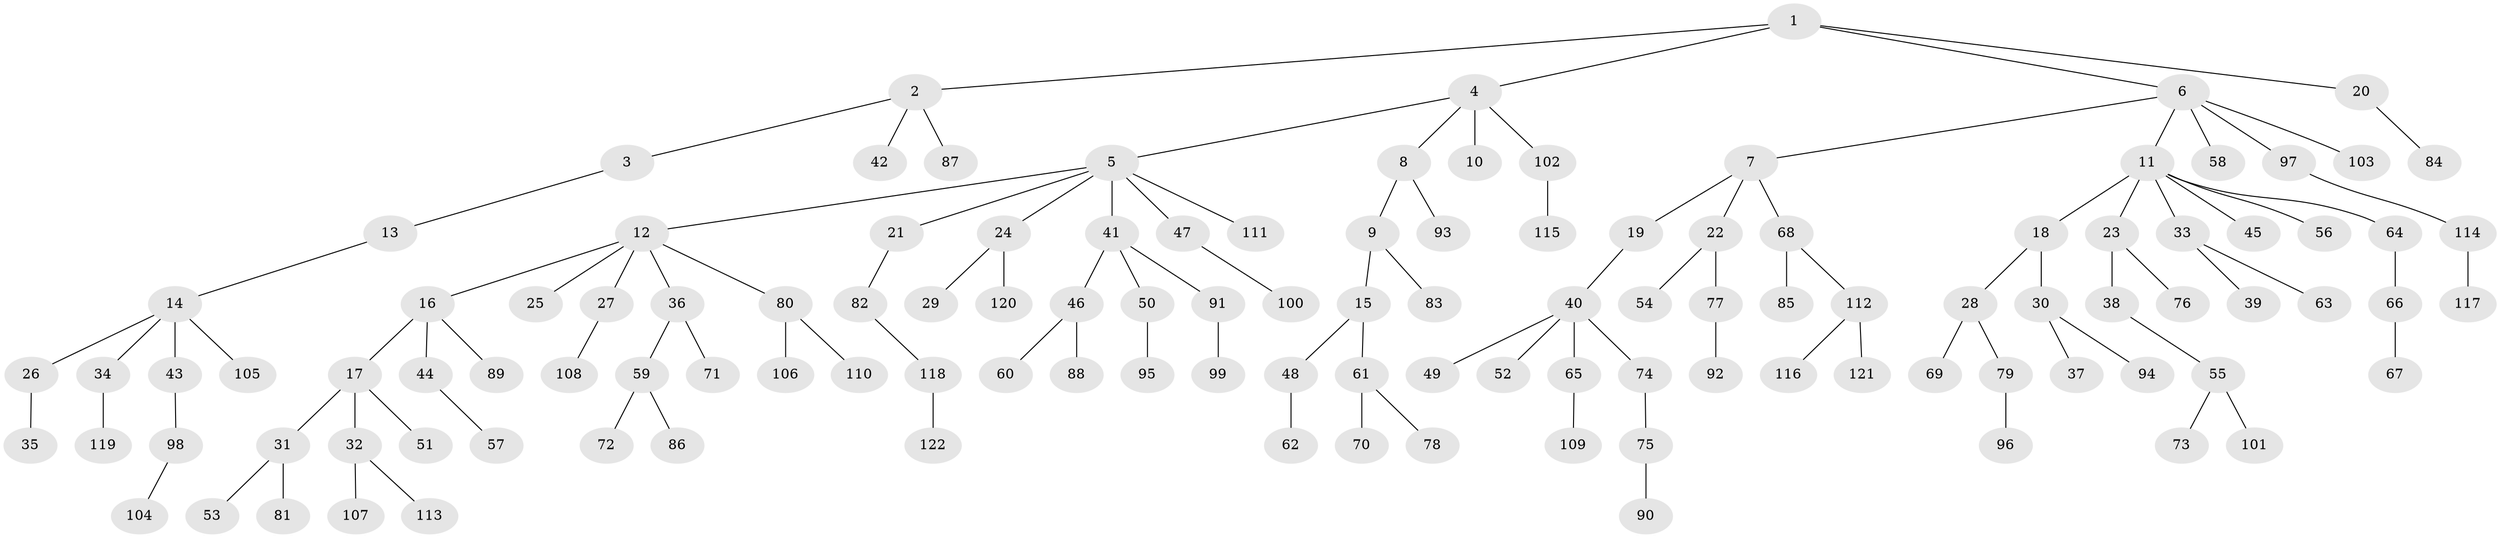 // coarse degree distribution, {7: 0.011764705882352941, 4: 0.047058823529411764, 11: 0.011764705882352941, 6: 0.023529411764705882, 5: 0.03529411764705882, 2: 0.29411764705882354, 1: 0.5294117647058824, 3: 0.047058823529411764}
// Generated by graph-tools (version 1.1) at 2025/24/03/03/25 07:24:05]
// undirected, 122 vertices, 121 edges
graph export_dot {
graph [start="1"]
  node [color=gray90,style=filled];
  1;
  2;
  3;
  4;
  5;
  6;
  7;
  8;
  9;
  10;
  11;
  12;
  13;
  14;
  15;
  16;
  17;
  18;
  19;
  20;
  21;
  22;
  23;
  24;
  25;
  26;
  27;
  28;
  29;
  30;
  31;
  32;
  33;
  34;
  35;
  36;
  37;
  38;
  39;
  40;
  41;
  42;
  43;
  44;
  45;
  46;
  47;
  48;
  49;
  50;
  51;
  52;
  53;
  54;
  55;
  56;
  57;
  58;
  59;
  60;
  61;
  62;
  63;
  64;
  65;
  66;
  67;
  68;
  69;
  70;
  71;
  72;
  73;
  74;
  75;
  76;
  77;
  78;
  79;
  80;
  81;
  82;
  83;
  84;
  85;
  86;
  87;
  88;
  89;
  90;
  91;
  92;
  93;
  94;
  95;
  96;
  97;
  98;
  99;
  100;
  101;
  102;
  103;
  104;
  105;
  106;
  107;
  108;
  109;
  110;
  111;
  112;
  113;
  114;
  115;
  116;
  117;
  118;
  119;
  120;
  121;
  122;
  1 -- 2;
  1 -- 4;
  1 -- 6;
  1 -- 20;
  2 -- 3;
  2 -- 42;
  2 -- 87;
  3 -- 13;
  4 -- 5;
  4 -- 8;
  4 -- 10;
  4 -- 102;
  5 -- 12;
  5 -- 21;
  5 -- 24;
  5 -- 41;
  5 -- 47;
  5 -- 111;
  6 -- 7;
  6 -- 11;
  6 -- 58;
  6 -- 97;
  6 -- 103;
  7 -- 19;
  7 -- 22;
  7 -- 68;
  8 -- 9;
  8 -- 93;
  9 -- 15;
  9 -- 83;
  11 -- 18;
  11 -- 23;
  11 -- 33;
  11 -- 45;
  11 -- 56;
  11 -- 64;
  12 -- 16;
  12 -- 25;
  12 -- 27;
  12 -- 36;
  12 -- 80;
  13 -- 14;
  14 -- 26;
  14 -- 34;
  14 -- 43;
  14 -- 105;
  15 -- 48;
  15 -- 61;
  16 -- 17;
  16 -- 44;
  16 -- 89;
  17 -- 31;
  17 -- 32;
  17 -- 51;
  18 -- 28;
  18 -- 30;
  19 -- 40;
  20 -- 84;
  21 -- 82;
  22 -- 54;
  22 -- 77;
  23 -- 38;
  23 -- 76;
  24 -- 29;
  24 -- 120;
  26 -- 35;
  27 -- 108;
  28 -- 69;
  28 -- 79;
  30 -- 37;
  30 -- 94;
  31 -- 53;
  31 -- 81;
  32 -- 107;
  32 -- 113;
  33 -- 39;
  33 -- 63;
  34 -- 119;
  36 -- 59;
  36 -- 71;
  38 -- 55;
  40 -- 49;
  40 -- 52;
  40 -- 65;
  40 -- 74;
  41 -- 46;
  41 -- 50;
  41 -- 91;
  43 -- 98;
  44 -- 57;
  46 -- 60;
  46 -- 88;
  47 -- 100;
  48 -- 62;
  50 -- 95;
  55 -- 73;
  55 -- 101;
  59 -- 72;
  59 -- 86;
  61 -- 70;
  61 -- 78;
  64 -- 66;
  65 -- 109;
  66 -- 67;
  68 -- 85;
  68 -- 112;
  74 -- 75;
  75 -- 90;
  77 -- 92;
  79 -- 96;
  80 -- 106;
  80 -- 110;
  82 -- 118;
  91 -- 99;
  97 -- 114;
  98 -- 104;
  102 -- 115;
  112 -- 116;
  112 -- 121;
  114 -- 117;
  118 -- 122;
}
